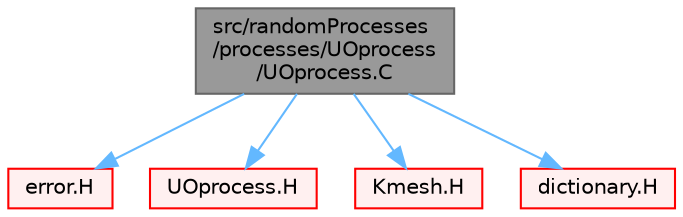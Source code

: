 digraph "src/randomProcesses/processes/UOprocess/UOprocess.C"
{
 // LATEX_PDF_SIZE
  bgcolor="transparent";
  edge [fontname=Helvetica,fontsize=10,labelfontname=Helvetica,labelfontsize=10];
  node [fontname=Helvetica,fontsize=10,shape=box,height=0.2,width=0.4];
  Node1 [id="Node000001",label="src/randomProcesses\l/processes/UOprocess\l/UOprocess.C",height=0.2,width=0.4,color="gray40", fillcolor="grey60", style="filled", fontcolor="black",tooltip=" "];
  Node1 -> Node2 [id="edge1_Node000001_Node000002",color="steelblue1",style="solid",tooltip=" "];
  Node2 [id="Node000002",label="error.H",height=0.2,width=0.4,color="red", fillcolor="#FFF0F0", style="filled",URL="$error_8H.html",tooltip=" "];
  Node1 -> Node69 [id="edge2_Node000001_Node000069",color="steelblue1",style="solid",tooltip=" "];
  Node69 [id="Node000069",label="UOprocess.H",height=0.2,width=0.4,color="red", fillcolor="#FFF0F0", style="filled",URL="$UOprocess_8H.html",tooltip=" "];
  Node1 -> Node177 [id="edge3_Node000001_Node000177",color="steelblue1",style="solid",tooltip=" "];
  Node177 [id="Node000177",label="Kmesh.H",height=0.2,width=0.4,color="red", fillcolor="#FFF0F0", style="filled",URL="$Kmesh_8H.html",tooltip=" "];
  Node1 -> Node307 [id="edge4_Node000001_Node000307",color="steelblue1",style="solid",tooltip=" "];
  Node307 [id="Node000307",label="dictionary.H",height=0.2,width=0.4,color="red", fillcolor="#FFF0F0", style="filled",URL="$dictionary_8H.html",tooltip=" "];
}

